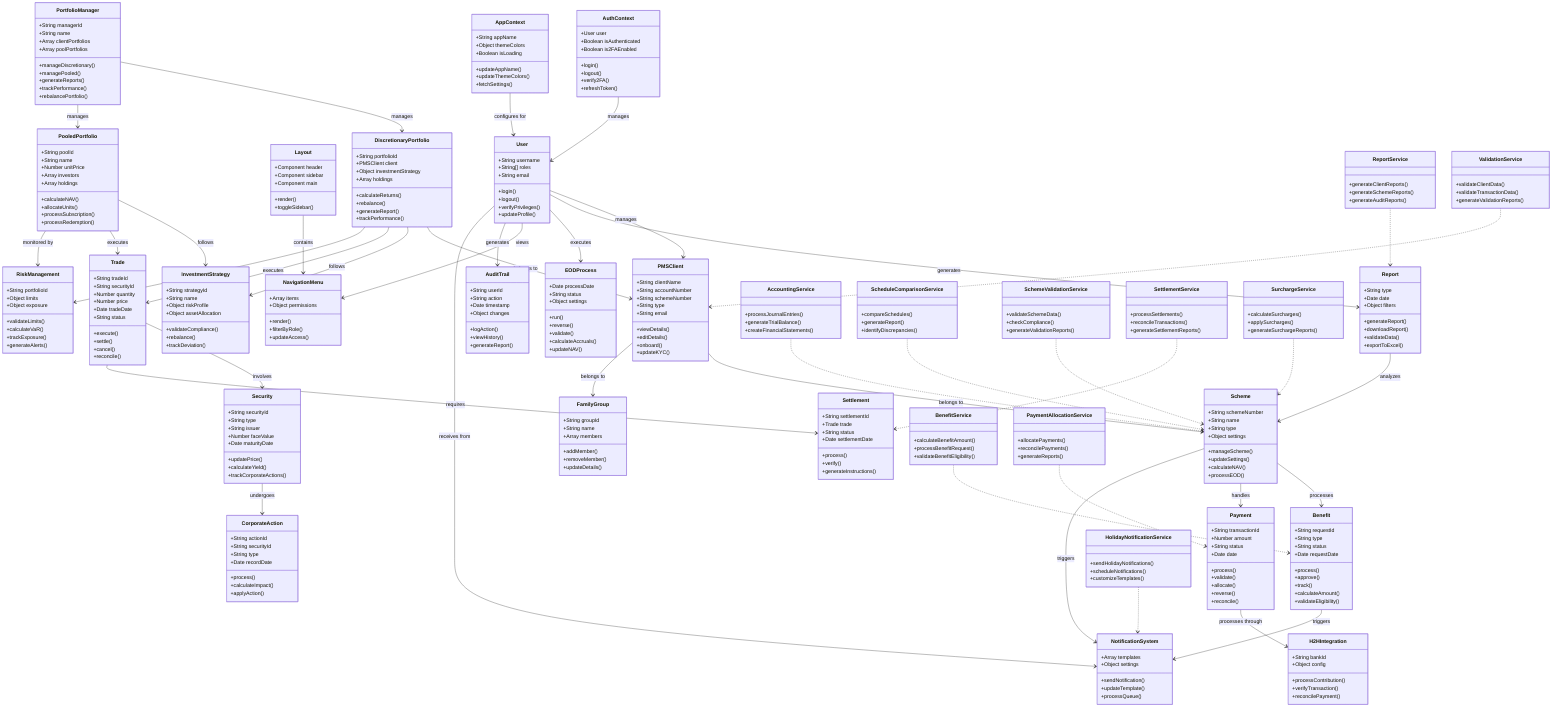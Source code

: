classDiagram
    class User {
        +String username
        +String[] roles
        +String email
        +login()
        +logout()
        +verifyPrivileges()
        +updateProfile()
    }

    class AuthContext {
        +User user
        +Boolean isAuthenticated
        +Boolean is2FAEnabled
        +login()
        +logout()
        +verify2FA()
        +refreshToken()
    }

    class AppContext {
        +String appName
        +Object themeColors
        +Boolean isLoading
        +updateAppName()
        +updateThemeColors()
        +fetchSettings()
    }

    class PMSClient {
        +String clientName
        +String accountNumber
        +String schemeNumber
        +String type
        +String email
        +viewDetails()
        +editDetails()
        +onboard()
        +updateKYC()
    }

    class Report {
        +String type
        +Date date
        +Object filters
        +generateReport()
        +downloadReport()
        +validateData()
        +exportToExcel()
    }

    class Scheme {
        +String schemeNumber
        +String name
        +String type
        +Object settings
        +manageScheme()
        +updateSettings()
        +calculateNAV()
        +processEOD()
    }

    class Benefit {
        +String requestId
        +String type
        +String status
        +Date requestDate
        +process()
        +approve()
        +track()
        +calculateAmount()
        +validateEligibility()
    }

    class Payment {
        +String transactionId
        +Number amount
        +String status
        +Date date
        +process()
        +validate()
        +allocate()
        +reverse()
        +reconcile()
    }

    class EODProcess {
        +Date processDate
        +String status
        +Object settings
        +run()
        +reverse()
        +validate()
        +calculateAccruals()
        +updateNAV()
    }

    class NavigationMenu {
        +Array items
        +Object permissions
        +render()
        +filterByRole()
        +updateAccess()
    }

    class Layout {
        +Component header
        +Component sidebar
        +Component main
        +render()
        +toggleSidebar()
    }

    class H2HIntegration {
        +String bankId
        +Object config
        +processContribution()
        +verifyTransaction()
        +reconcilePayment()
    }

    class AuditTrail {
        +String userId
        +String action
        +Date timestamp
        +Object changes
        +logAction()
        +viewHistory()
        +generateReport()
    }

    class FamilyGroup {
        +String groupId
        +String name
        +Array members
        +addMember()
        +removeMember()
        +updateDetails()
    }

    class NotificationSystem {
        +Array templates
        +Object settings
        +sendNotification()
        +updateTemplate()
        +processQueue()
    }

    class PortfolioManager {
        +String managerId
        +String name
        +Array clientPortfolios
        +Array poolPortfolios
        +manageDiscretionary()
        +managePooled()
        +generateReports()
        +trackPerformance()
        +rebalancePortfolio()
    }

    class DiscretionaryPortfolio {
        +String portfolioId
        +PMSClient client
        +Object investmentStrategy
        +Array holdings
        +calculateReturns()
        +rebalance()
        +generateReport()
        +trackPerformance()
    }

    class PooledPortfolio {
        +String poolId
        +String name
        +Number unitPrice
        +Array investors
        +Array holdings
        +calculateNAV()
        +allocateUnits()
        +processSubscription()
        +processRedemption()
    }

    class Trade {
        +String tradeId
        +String securityId
        +Number quantity
        +Number price
        +Date tradeDate
        +String status
        +execute()
        +settle()
        +cancel()
        +reconcile()
    }

    class Security {
        +String securityId
        +String type
        +String issuer
        +Number faceValue
        +Date maturityDate
        +updatePrice()
        +calculateYield()
        +trackCorporateActions()
    }

    class InvestmentStrategy {
        +String strategyId
        +String name
        +Object riskProfile
        +Object assetAllocation
        +validateCompliance()
        +rebalance()
        +trackDeviation()
    }

    class RiskManagement {
        +String portfolioId
        +Object limits
        +Object exposure
        +validateLimits()
        +calculateVaR()
        +trackExposure()
        +generateAlerts()
    }

    class Settlement {
        +String settlementId
        +Trade trade
        +String status
        +Date settlementDate
        +process()
        +verify()
        +generateInstructions()
    }

    class CorporateAction {
        +String actionId
        +String securityId
        +String type
        +Date recordDate
        +process()
        +calculateImpact()
        +applyAction()
    }

    class AccountingService {
        +processJournalEntries()
        +generateTrialBalance()
        +createFinancialStatements()
    }

    class BenefitService {
        +calculateBenefitAmount()
        +processBenefitRequest()
        +validateBenefitEligibility()
    }

    class HolidayNotificationService {
        +sendHolidayNotifications()
        +scheduleNotifications()
        +customizeTemplates()
    }

    class PaymentAllocationService {
        +allocatePayments()
        +reconcilePayments()
        +generateReports()
    }

    class ReportService {
        +generateClientReports()
        +generateSchemeReports()
        +generateAuditReports()
    }

    class ScheduleComparisonService {
        +compareSchedules()
        +generateReport()
        +identifyDiscrepancies()
    }

    class SchemeValidationService {
        +validateSchemeData()
        +checkCompliance()
        +generateValidationReports()
    }

    class SettlementService {
        +processSettlements()
        +reconcileTransactions()
        +generateSettlementReports()
    }

    class SurchargeService {
        +calculateSurcharges()
        +applySurcharges()
        +generateSurchargeReports()
    }

    class ValidationService {
        +validateClientData()
        +validateTransactionData()
        +generateValidationReports()
    }

    AuthContext --> User : manages
    AppContext --> User : configures for
    User --> PMSClient : manages
    User --> Report : generates
    PMSClient --> Scheme : belongs to
    Scheme --> Benefit : processes
    Scheme --> Payment : handles
    User --> EODProcess : executes
    Report --> Scheme : analyzes
    Layout --> NavigationMenu : contains
    User --> NavigationMenu : views
    PMSClient --> FamilyGroup : belongs to
    User --> AuditTrail : generates
    Payment --> H2HIntegration : processes through
    User --> NotificationSystem : receives from
    Scheme --> NotificationSystem : triggers
    Benefit --> NotificationSystem : triggers
    PortfolioManager --> DiscretionaryPortfolio : manages
    PortfolioManager --> PooledPortfolio : manages
    DiscretionaryPortfolio --> PMSClient : belongs to
    DiscretionaryPortfolio --> InvestmentStrategy : follows
    PooledPortfolio --> InvestmentStrategy : follows
    DiscretionaryPortfolio --> Trade : executes
    PooledPortfolio --> Trade : executes
    Trade --> Security : involves
    Trade --> Settlement : requires
    Security --> CorporateAction : undergoes
    DiscretionaryPortfolio --> RiskManagement : monitored by
    PooledPortfolio --> RiskManagement : monitored by
    AccountingService ..> Scheme
    BenefitService ..> Benefit
    HolidayNotificationService ..> NotificationSystem
    PaymentAllocationService ..> Payment
    ReportService ..> Report
    ScheduleComparisonService ..> Scheme
    SchemeValidationService ..> Scheme
    SettlementService ..> Settlement
    SurchargeService ..> Scheme
    ValidationService ..> PMSClient